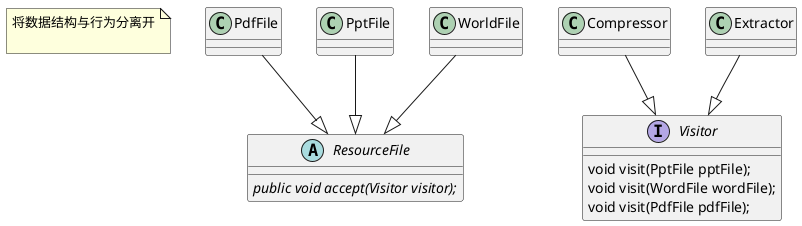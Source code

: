 @startuml
'https://plantuml.com/class-diagram


note as a1
将数据结构与行为分离开

end note
abstract ResourceFile{
    {abstract} public void accept(Visitor visitor);
}

interface Visitor {
    void visit(PptFile pptFile);
    void visit(WordFile wordFile);
    void visit(PdfFile pdfFile);
}

class Compressor

class Extractor

class PdfFile

class PptFile

class WorldFile

Extractor --|> Visitor

Compressor --|> Visitor

PdfFile --|> ResourceFile
PptFile --|> ResourceFile
WorldFile --|> ResourceFile






@enduml